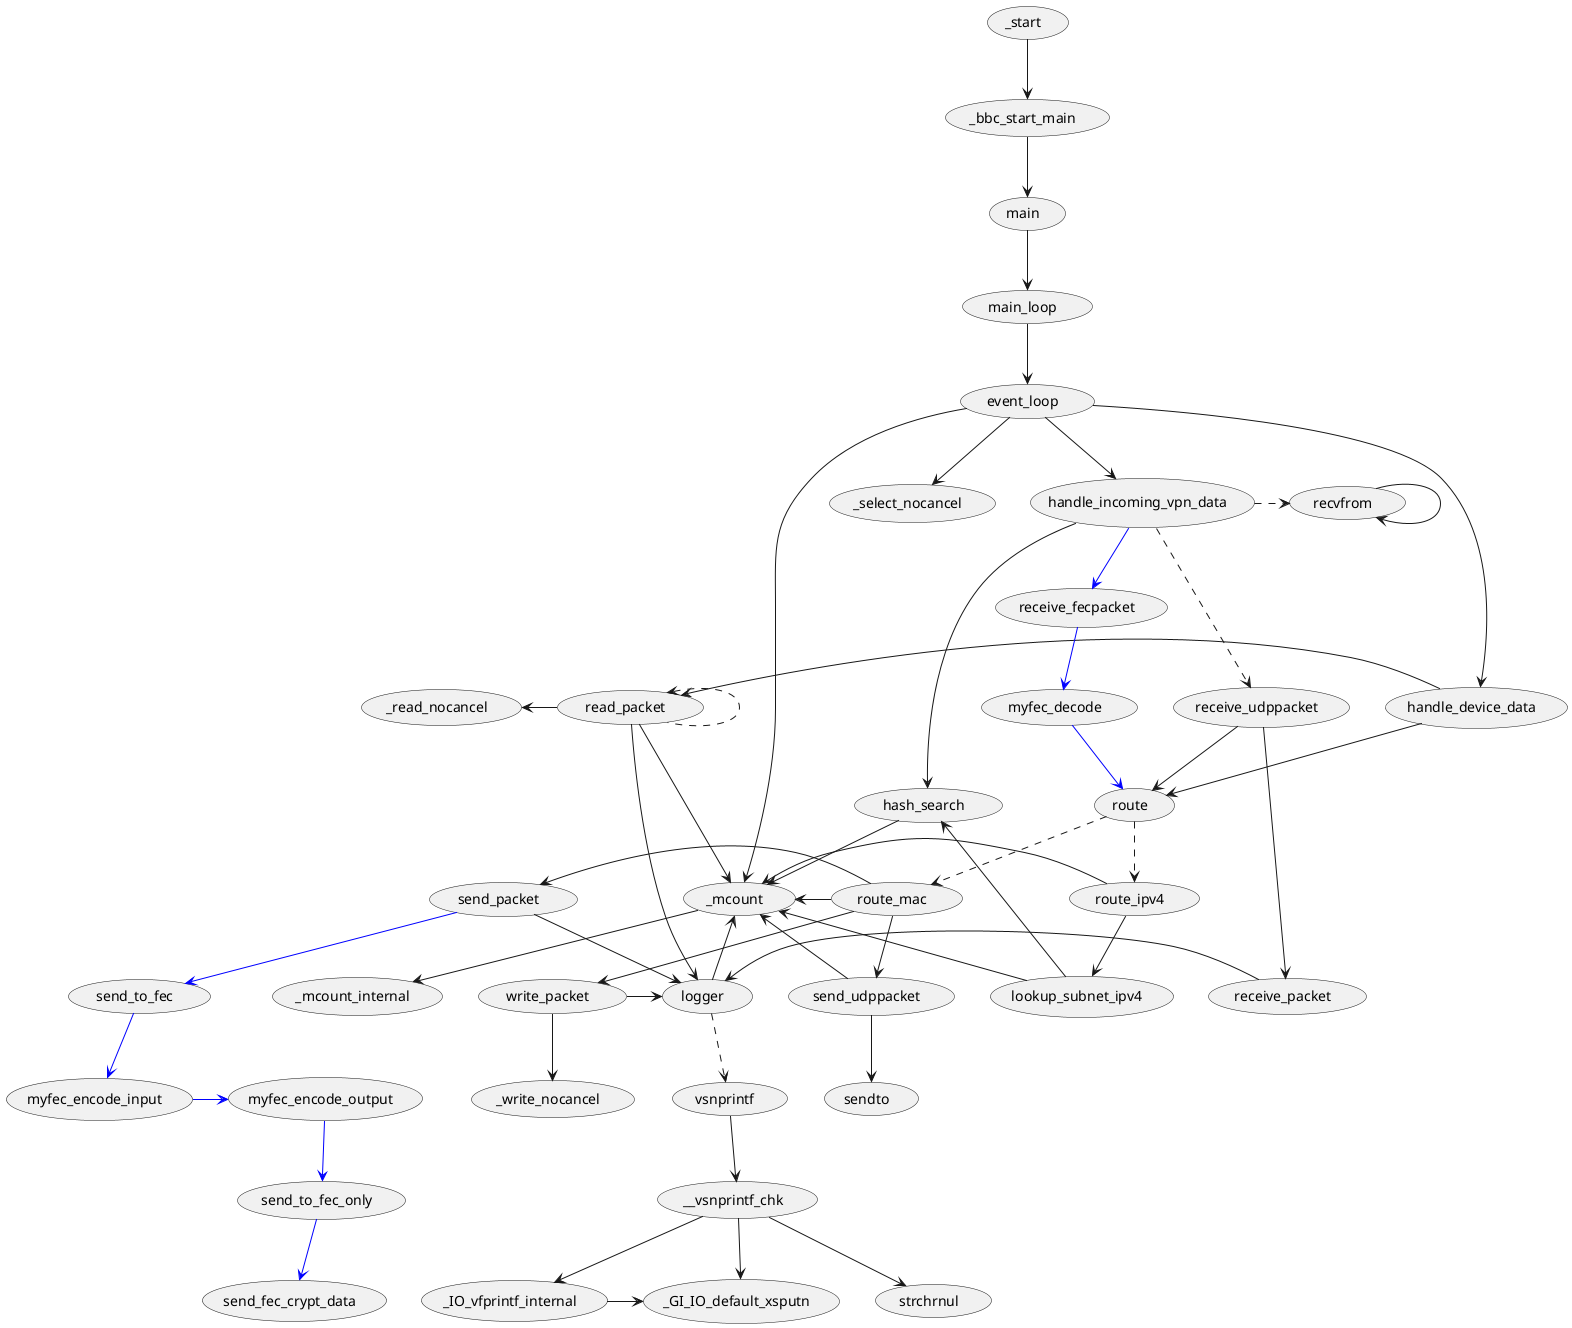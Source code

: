 @startuml



(_start )-down->(_bbc_start_main )
(_bbc_start_main )-down->(main )
(main )-down->(main_loop )
(main_loop )-down->(event_loop )
(event_loop )-down->(handle_device_data )
(event_loop )-down->(handle_incoming_vpn_data )
(event_loop )-down->(_select_nocancel )
(handle_device_data )-left->(read_packet )
(read_packet ).left.>(read_packet )
(read_packet )-left->(_read_nocancel )
(read_packet )-down->(logger )
(handle_incoming_vpn_data ).down.>(receive_udppacket )
(handle_incoming_vpn_data )-[#blue]->(receive_fecpacket )
(receive_fecpacket )-[#blue]->(myfec_decode )
(myfec_decode )-[#blue]->(route )
(receive_udppacket )-down->(route )
(handle_device_data )-down->(route )
(route ).down.>(route_mac )
(route ).down.>(route_ipv4 )
(receive_udppacket )-down->(receive_packet )
(receive_packet )-left->(logger )
(handle_incoming_vpn_data ).right.>(recvfrom )
(recvfrom )-down->(recvfrom )
(route_mac )-down->(send_udppacket )
(send_udppacket )-down->(sendto )
(route_mac )-down->(write_packet )
(route_mac )-left->(send_packet )
(send_packet )-right->(logger )
(send_packet )-[#blue]down->(send_to_fec )
(send_to_fec )-[#blue]down->(myfec_encode_input )
(myfec_encode_input )-[#blue]left->(myfec_encode_output )
(myfec_encode_output )-[#blue]down->(send_to_fec_only )
(send_to_fec_only )-[#blue]down->(send_fec_crypt_data )
(write_packet )-right->(logger )
(write_packet )-down->(_write_nocancel )
(logger ).down.>(vsnprintf )
(vsnprintf )-down->(__vsnprintf_chk )
(__vsnprintf_chk )-down->(strchrnul )
(__vsnprintf_chk )-down->(_IO_vfprintf_internal )
(_IO_vfprintf_internal )-right->(_GI_IO_default_xsputn )
(__vsnprintf_chk )-down->(_GI_IO_default_xsputn )
(route_ipv4 )-down->(lookup_subnet_ipv4 )
(lookup_subnet_ipv4 )-left->(hash_search )
(lookup_subnet_ipv4 )-down->(_mcount )
(_mcount )-down->(_mcount_internal )
(hash_search )-down->(_mcount )
(handle_incoming_vpn_data )-down->(hash_search )
(event_loop )-down->(_mcount )
(route_ipv4 )-left->(_mcount )
(route_mac )-left->(_mcount )
(send_udppacket )-left->(_mcount )
(logger )-left->(_mcount )
(read_packet )-right->(_mcount )



@enduml
